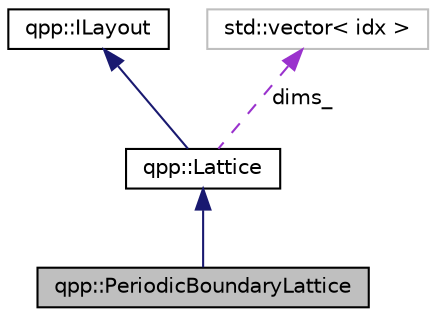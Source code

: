 digraph "qpp::PeriodicBoundaryLattice"
{
  edge [fontname="Helvetica",fontsize="10",labelfontname="Helvetica",labelfontsize="10"];
  node [fontname="Helvetica",fontsize="10",shape=record];
  Node3 [label="qpp::PeriodicBoundaryLattice",height=0.2,width=0.4,color="black", fillcolor="grey75", style="filled", fontcolor="black"];
  Node4 -> Node3 [dir="back",color="midnightblue",fontsize="10",style="solid",fontname="Helvetica"];
  Node4 [label="qpp::Lattice",height=0.2,width=0.4,color="black", fillcolor="white", style="filled",URL="$classqpp_1_1_lattice.html",tooltip="N-dimensional orthogonal lattice coordinate system. "];
  Node5 -> Node4 [dir="back",color="midnightblue",fontsize="10",style="solid",fontname="Helvetica"];
  Node5 [label="qpp::ILayout",height=0.2,width=0.4,color="black", fillcolor="white", style="filled",URL="$classqpp_1_1_i_layout.html",tooltip="Mandatory interface for qudit placement layouts. "];
  Node6 -> Node4 [dir="back",color="darkorchid3",fontsize="10",style="dashed",label=" dims_" ,fontname="Helvetica"];
  Node6 [label="std::vector\< idx \>",height=0.2,width=0.4,color="grey75", fillcolor="white", style="filled"];
}
